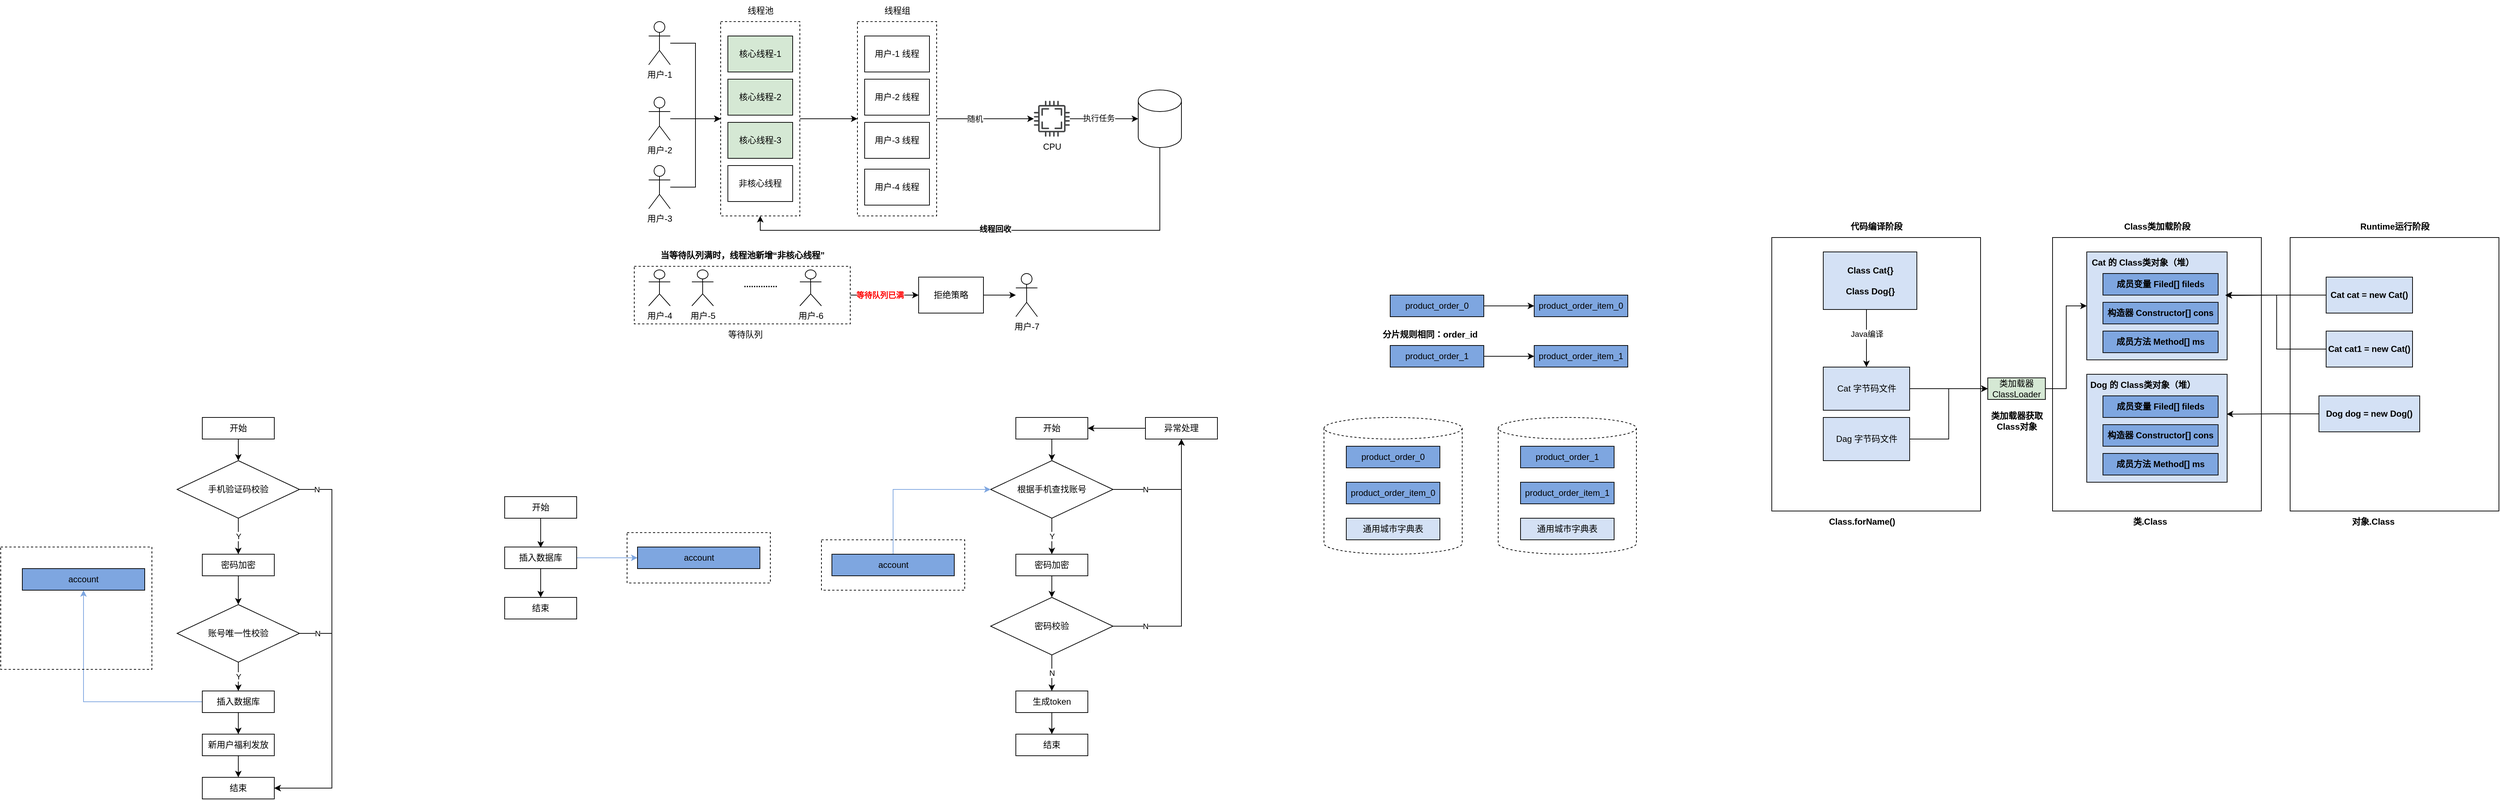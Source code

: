 <mxfile version="26.1.1">
  <diagram name="第 1 页" id="vO-5KL60WhVZvW-t5biG">
    <mxGraphModel dx="1195" dy="1784" grid="1" gridSize="10" guides="1" tooltips="1" connect="1" arrows="1" fold="1" page="1" pageScale="1" pageWidth="827" pageHeight="1169" math="0" shadow="0">
      <root>
        <mxCell id="0" />
        <mxCell id="1" parent="0" />
        <mxCell id="7dtAC1SlJE9wVKhIc8UQ-5" value="" style="edgeStyle=orthogonalEdgeStyle;rounded=0;orthogonalLoop=1;jettySize=auto;html=1;" parent="1" source="7dtAC1SlJE9wVKhIc8UQ-1" target="7dtAC1SlJE9wVKhIc8UQ-4" edge="1">
          <mxGeometry relative="1" as="geometry" />
        </mxCell>
        <mxCell id="7dtAC1SlJE9wVKhIc8UQ-1" value="开始" style="rounded=0;whiteSpace=wrap;html=1;fillColor=none;" parent="1" vertex="1">
          <mxGeometry x="310" y="160" width="100" height="30" as="geometry" />
        </mxCell>
        <mxCell id="7dtAC1SlJE9wVKhIc8UQ-7" value="Y" style="edgeStyle=orthogonalEdgeStyle;rounded=0;orthogonalLoop=1;jettySize=auto;html=1;" parent="1" source="7dtAC1SlJE9wVKhIc8UQ-4" target="7dtAC1SlJE9wVKhIc8UQ-6" edge="1">
          <mxGeometry relative="1" as="geometry" />
        </mxCell>
        <mxCell id="7dtAC1SlJE9wVKhIc8UQ-18" value="N" style="edgeStyle=orthogonalEdgeStyle;rounded=0;orthogonalLoop=1;jettySize=auto;html=1;entryX=1;entryY=0.5;entryDx=0;entryDy=0;" parent="1" source="7dtAC1SlJE9wVKhIc8UQ-4" target="7dtAC1SlJE9wVKhIc8UQ-16" edge="1">
          <mxGeometry x="-0.911" relative="1" as="geometry">
            <Array as="points">
              <mxPoint x="490" y="260" />
              <mxPoint x="490" y="675" />
            </Array>
            <mxPoint as="offset" />
          </mxGeometry>
        </mxCell>
        <mxCell id="7dtAC1SlJE9wVKhIc8UQ-4" value="手机验证码校验" style="rhombus;whiteSpace=wrap;html=1;fillColor=none;" parent="1" vertex="1">
          <mxGeometry x="275" y="220" width="170" height="80" as="geometry" />
        </mxCell>
        <mxCell id="7dtAC1SlJE9wVKhIc8UQ-9" value="" style="edgeStyle=orthogonalEdgeStyle;rounded=0;orthogonalLoop=1;jettySize=auto;html=1;" parent="1" source="7dtAC1SlJE9wVKhIc8UQ-6" target="7dtAC1SlJE9wVKhIc8UQ-8" edge="1">
          <mxGeometry relative="1" as="geometry" />
        </mxCell>
        <mxCell id="7dtAC1SlJE9wVKhIc8UQ-6" value="密码加密" style="rounded=0;whiteSpace=wrap;html=1;fillColor=none;" parent="1" vertex="1">
          <mxGeometry x="310" y="350" width="100" height="30" as="geometry" />
        </mxCell>
        <mxCell id="7dtAC1SlJE9wVKhIc8UQ-11" value="Y" style="edgeStyle=orthogonalEdgeStyle;rounded=0;orthogonalLoop=1;jettySize=auto;html=1;" parent="1" source="7dtAC1SlJE9wVKhIc8UQ-8" target="7dtAC1SlJE9wVKhIc8UQ-10" edge="1">
          <mxGeometry relative="1" as="geometry" />
        </mxCell>
        <mxCell id="7dtAC1SlJE9wVKhIc8UQ-19" value="N" style="edgeStyle=orthogonalEdgeStyle;rounded=0;orthogonalLoop=1;jettySize=auto;html=1;entryX=1;entryY=0.5;entryDx=0;entryDy=0;" parent="1" source="7dtAC1SlJE9wVKhIc8UQ-8" target="7dtAC1SlJE9wVKhIc8UQ-16" edge="1">
          <mxGeometry x="-0.853" relative="1" as="geometry">
            <Array as="points">
              <mxPoint x="490" y="460" />
              <mxPoint x="490" y="675" />
            </Array>
            <mxPoint as="offset" />
          </mxGeometry>
        </mxCell>
        <mxCell id="7dtAC1SlJE9wVKhIc8UQ-8" value="账号唯一性校验" style="rhombus;whiteSpace=wrap;html=1;fillColor=none;" parent="1" vertex="1">
          <mxGeometry x="275" y="420" width="170" height="80" as="geometry" />
        </mxCell>
        <mxCell id="7dtAC1SlJE9wVKhIc8UQ-15" value="" style="edgeStyle=orthogonalEdgeStyle;rounded=0;orthogonalLoop=1;jettySize=auto;html=1;" parent="1" source="7dtAC1SlJE9wVKhIc8UQ-10" target="7dtAC1SlJE9wVKhIc8UQ-14" edge="1">
          <mxGeometry relative="1" as="geometry" />
        </mxCell>
        <mxCell id="7dtAC1SlJE9wVKhIc8UQ-20" style="edgeStyle=orthogonalEdgeStyle;rounded=0;orthogonalLoop=1;jettySize=auto;html=1;strokeColor=#7EA6E0;" parent="1" source="7dtAC1SlJE9wVKhIc8UQ-10" target="7dtAC1SlJE9wVKhIc8UQ-13" edge="1">
          <mxGeometry relative="1" as="geometry" />
        </mxCell>
        <mxCell id="7dtAC1SlJE9wVKhIc8UQ-10" value="插入数据库" style="rounded=0;whiteSpace=wrap;html=1;fillColor=none;" parent="1" vertex="1">
          <mxGeometry x="310" y="540" width="100" height="30" as="geometry" />
        </mxCell>
        <mxCell id="7dtAC1SlJE9wVKhIc8UQ-12" value="" style="rounded=0;whiteSpace=wrap;html=1;fillColor=none;dashed=1;" parent="1" vertex="1">
          <mxGeometry x="30" y="340" width="210" height="170" as="geometry" />
        </mxCell>
        <mxCell id="7dtAC1SlJE9wVKhIc8UQ-13" value="account" style="rounded=0;whiteSpace=wrap;html=1;fillColor=#7EA6E0;" parent="1" vertex="1">
          <mxGeometry x="60" y="370" width="170" height="30" as="geometry" />
        </mxCell>
        <mxCell id="7dtAC1SlJE9wVKhIc8UQ-17" value="" style="edgeStyle=orthogonalEdgeStyle;rounded=0;orthogonalLoop=1;jettySize=auto;html=1;" parent="1" source="7dtAC1SlJE9wVKhIc8UQ-14" target="7dtAC1SlJE9wVKhIc8UQ-16" edge="1">
          <mxGeometry relative="1" as="geometry" />
        </mxCell>
        <mxCell id="7dtAC1SlJE9wVKhIc8UQ-14" value="新用户福利发放" style="rounded=0;whiteSpace=wrap;html=1;fillColor=none;" parent="1" vertex="1">
          <mxGeometry x="310" y="600" width="100" height="30" as="geometry" />
        </mxCell>
        <mxCell id="7dtAC1SlJE9wVKhIc8UQ-16" value="结束" style="rounded=0;whiteSpace=wrap;html=1;fillColor=none;" parent="1" vertex="1">
          <mxGeometry x="310" y="660" width="100" height="30" as="geometry" />
        </mxCell>
        <mxCell id="7dtAC1SlJE9wVKhIc8UQ-31" value="" style="edgeStyle=orthogonalEdgeStyle;rounded=0;orthogonalLoop=1;jettySize=auto;html=1;" parent="1" source="7dtAC1SlJE9wVKhIc8UQ-28" edge="1">
          <mxGeometry relative="1" as="geometry">
            <mxPoint x="780.0" y="341" as="targetPoint" />
          </mxGeometry>
        </mxCell>
        <mxCell id="7dtAC1SlJE9wVKhIc8UQ-28" value="开始" style="rounded=0;whiteSpace=wrap;html=1;fillColor=none;" parent="1" vertex="1">
          <mxGeometry x="730" y="270" width="100" height="30" as="geometry" />
        </mxCell>
        <mxCell id="7dtAC1SlJE9wVKhIc8UQ-36" style="edgeStyle=orthogonalEdgeStyle;rounded=0;orthogonalLoop=1;jettySize=auto;html=1;entryX=0;entryY=0.5;entryDx=0;entryDy=0;strokeColor=#7EA6E0;" parent="1" source="7dtAC1SlJE9wVKhIc8UQ-33" target="7dtAC1SlJE9wVKhIc8UQ-25" edge="1">
          <mxGeometry relative="1" as="geometry" />
        </mxCell>
        <mxCell id="7dtAC1SlJE9wVKhIc8UQ-43" value="" style="edgeStyle=orthogonalEdgeStyle;rounded=0;orthogonalLoop=1;jettySize=auto;html=1;" parent="1" source="7dtAC1SlJE9wVKhIc8UQ-33" target="7dtAC1SlJE9wVKhIc8UQ-40" edge="1">
          <mxGeometry relative="1" as="geometry" />
        </mxCell>
        <mxCell id="7dtAC1SlJE9wVKhIc8UQ-33" value="插入数据库" style="rounded=0;whiteSpace=wrap;html=1;fillColor=none;" parent="1" vertex="1">
          <mxGeometry x="730" y="340" width="100" height="30" as="geometry" />
        </mxCell>
        <mxCell id="7dtAC1SlJE9wVKhIc8UQ-40" value="结束" style="rounded=0;whiteSpace=wrap;html=1;fillColor=none;" parent="1" vertex="1">
          <mxGeometry x="730" y="410" width="100" height="30" as="geometry" />
        </mxCell>
        <mxCell id="7dtAC1SlJE9wVKhIc8UQ-24" value="" style="rounded=0;whiteSpace=wrap;html=1;fillColor=none;dashed=1;" parent="1" vertex="1">
          <mxGeometry x="900" y="320" width="199" height="70" as="geometry" />
        </mxCell>
        <mxCell id="7dtAC1SlJE9wVKhIc8UQ-25" value="account" style="rounded=0;whiteSpace=wrap;html=1;fillColor=#7EA6E0;" parent="1" vertex="1">
          <mxGeometry x="914.5" y="340" width="170" height="30" as="geometry" />
        </mxCell>
        <mxCell id="vSEwYygJi2QSESKw-jdO-1" value="" style="edgeStyle=orthogonalEdgeStyle;rounded=0;orthogonalLoop=1;jettySize=auto;html=1;" parent="1" source="vSEwYygJi2QSESKw-jdO-2" target="vSEwYygJi2QSESKw-jdO-5" edge="1">
          <mxGeometry relative="1" as="geometry" />
        </mxCell>
        <mxCell id="vSEwYygJi2QSESKw-jdO-2" value="开始" style="rounded=0;whiteSpace=wrap;html=1;fillColor=none;" parent="1" vertex="1">
          <mxGeometry x="1440" y="160" width="100" height="30" as="geometry" />
        </mxCell>
        <mxCell id="vSEwYygJi2QSESKw-jdO-3" value="Y" style="edgeStyle=orthogonalEdgeStyle;rounded=0;orthogonalLoop=1;jettySize=auto;html=1;" parent="1" source="vSEwYygJi2QSESKw-jdO-5" target="vSEwYygJi2QSESKw-jdO-7" edge="1">
          <mxGeometry relative="1" as="geometry" />
        </mxCell>
        <mxCell id="vSEwYygJi2QSESKw-jdO-30" value="N" style="edgeStyle=orthogonalEdgeStyle;rounded=0;orthogonalLoop=1;jettySize=auto;html=1;entryX=0.5;entryY=1;entryDx=0;entryDy=0;" parent="1" source="vSEwYygJi2QSESKw-jdO-5" target="vSEwYygJi2QSESKw-jdO-29" edge="1">
          <mxGeometry x="-0.455" relative="1" as="geometry">
            <mxPoint as="offset" />
          </mxGeometry>
        </mxCell>
        <mxCell id="vSEwYygJi2QSESKw-jdO-5" value="根据手机查找账号" style="rhombus;whiteSpace=wrap;html=1;fillColor=none;" parent="1" vertex="1">
          <mxGeometry x="1405" y="220" width="170" height="80" as="geometry" />
        </mxCell>
        <mxCell id="vSEwYygJi2QSESKw-jdO-25" value="" style="edgeStyle=orthogonalEdgeStyle;rounded=0;orthogonalLoop=1;jettySize=auto;html=1;" parent="1" source="vSEwYygJi2QSESKw-jdO-7" target="vSEwYygJi2QSESKw-jdO-24" edge="1">
          <mxGeometry relative="1" as="geometry" />
        </mxCell>
        <mxCell id="vSEwYygJi2QSESKw-jdO-7" value="密码加密" style="rounded=0;whiteSpace=wrap;html=1;fillColor=none;" parent="1" vertex="1">
          <mxGeometry x="1440" y="350" width="100" height="30" as="geometry" />
        </mxCell>
        <mxCell id="vSEwYygJi2QSESKw-jdO-18" value="结束" style="rounded=0;whiteSpace=wrap;html=1;fillColor=none;" parent="1" vertex="1">
          <mxGeometry x="1440" y="600" width="100" height="30" as="geometry" />
        </mxCell>
        <mxCell id="vSEwYygJi2QSESKw-jdO-19" value="" style="rounded=0;whiteSpace=wrap;html=1;fillColor=none;dashed=1;" parent="1" vertex="1">
          <mxGeometry x="1170" y="330" width="199" height="70" as="geometry" />
        </mxCell>
        <mxCell id="vSEwYygJi2QSESKw-jdO-21" style="edgeStyle=orthogonalEdgeStyle;rounded=0;orthogonalLoop=1;jettySize=auto;html=1;entryX=0;entryY=0.5;entryDx=0;entryDy=0;strokeColor=#7EA6E0;" parent="1" source="vSEwYygJi2QSESKw-jdO-20" target="vSEwYygJi2QSESKw-jdO-5" edge="1">
          <mxGeometry relative="1" as="geometry">
            <Array as="points">
              <mxPoint x="1270" y="260" />
            </Array>
          </mxGeometry>
        </mxCell>
        <mxCell id="vSEwYygJi2QSESKw-jdO-20" value="account" style="rounded=0;whiteSpace=wrap;html=1;fillColor=#7EA6E0;" parent="1" vertex="1">
          <mxGeometry x="1184.5" y="350" width="170" height="30" as="geometry" />
        </mxCell>
        <mxCell id="vSEwYygJi2QSESKw-jdO-27" value="" style="edgeStyle=orthogonalEdgeStyle;rounded=0;orthogonalLoop=1;jettySize=auto;html=1;" parent="1" source="vSEwYygJi2QSESKw-jdO-23" target="vSEwYygJi2QSESKw-jdO-18" edge="1">
          <mxGeometry relative="1" as="geometry" />
        </mxCell>
        <mxCell id="vSEwYygJi2QSESKw-jdO-23" value="生成token" style="rounded=0;whiteSpace=wrap;html=1;fillColor=none;" parent="1" vertex="1">
          <mxGeometry x="1440" y="540" width="100" height="30" as="geometry" />
        </mxCell>
        <mxCell id="vSEwYygJi2QSESKw-jdO-26" value="N" style="edgeStyle=orthogonalEdgeStyle;rounded=0;orthogonalLoop=1;jettySize=auto;html=1;" parent="1" source="vSEwYygJi2QSESKw-jdO-24" target="vSEwYygJi2QSESKw-jdO-23" edge="1">
          <mxGeometry relative="1" as="geometry" />
        </mxCell>
        <mxCell id="vSEwYygJi2QSESKw-jdO-33" value="N" style="edgeStyle=orthogonalEdgeStyle;rounded=0;orthogonalLoop=1;jettySize=auto;html=1;entryX=0.5;entryY=1;entryDx=0;entryDy=0;" parent="1" source="vSEwYygJi2QSESKw-jdO-24" target="vSEwYygJi2QSESKw-jdO-29" edge="1">
          <mxGeometry x="-0.747" relative="1" as="geometry">
            <mxPoint as="offset" />
          </mxGeometry>
        </mxCell>
        <mxCell id="vSEwYygJi2QSESKw-jdO-24" value="密码校验" style="rhombus;whiteSpace=wrap;html=1;fillColor=none;" parent="1" vertex="1">
          <mxGeometry x="1405" y="410" width="170" height="80" as="geometry" />
        </mxCell>
        <mxCell id="vSEwYygJi2QSESKw-jdO-31" style="edgeStyle=orthogonalEdgeStyle;rounded=0;orthogonalLoop=1;jettySize=auto;html=1;" parent="1" source="vSEwYygJi2QSESKw-jdO-29" target="vSEwYygJi2QSESKw-jdO-2" edge="1">
          <mxGeometry relative="1" as="geometry" />
        </mxCell>
        <mxCell id="vSEwYygJi2QSESKw-jdO-29" value="异常处理" style="rounded=0;whiteSpace=wrap;html=1;fillColor=none;" parent="1" vertex="1">
          <mxGeometry x="1620" y="160" width="100" height="30" as="geometry" />
        </mxCell>
        <mxCell id="hxnyZ7wzCu-Sgj7sRI47-22" style="edgeStyle=none;rounded=0;orthogonalLoop=1;jettySize=auto;html=1;" parent="1" source="hxnyZ7wzCu-Sgj7sRI47-5" target="hxnyZ7wzCu-Sgj7sRI47-10" edge="1">
          <mxGeometry relative="1" as="geometry" />
        </mxCell>
        <mxCell id="hxnyZ7wzCu-Sgj7sRI47-5" value="product_order_0" style="rounded=0;whiteSpace=wrap;html=1;fillColor=#7EA6E0;" parent="1" vertex="1">
          <mxGeometry x="1960" y="-10" width="130" height="30" as="geometry" />
        </mxCell>
        <mxCell id="hxnyZ7wzCu-Sgj7sRI47-10" value="product_order_item_0" style="rounded=0;whiteSpace=wrap;html=1;fillColor=#7EA6E0;" parent="1" vertex="1">
          <mxGeometry x="2160" y="-10" width="130" height="30" as="geometry" />
        </mxCell>
        <mxCell id="hxnyZ7wzCu-Sgj7sRI47-23" style="edgeStyle=none;rounded=0;orthogonalLoop=1;jettySize=auto;html=1;entryX=0;entryY=0.5;entryDx=0;entryDy=0;" parent="1" source="hxnyZ7wzCu-Sgj7sRI47-11" target="hxnyZ7wzCu-Sgj7sRI47-13" edge="1">
          <mxGeometry relative="1" as="geometry" />
        </mxCell>
        <mxCell id="hxnyZ7wzCu-Sgj7sRI47-11" value="product_order_1" style="rounded=0;whiteSpace=wrap;html=1;fillColor=#7EA6E0;" parent="1" vertex="1">
          <mxGeometry x="1960" y="60" width="130" height="30" as="geometry" />
        </mxCell>
        <mxCell id="hxnyZ7wzCu-Sgj7sRI47-13" value="product_order_item_1" style="rounded=0;whiteSpace=wrap;html=1;fillColor=#7EA6E0;" parent="1" vertex="1">
          <mxGeometry x="2160" y="60" width="130" height="30" as="geometry" />
        </mxCell>
        <mxCell id="hxnyZ7wzCu-Sgj7sRI47-19" value="分片规则相同：order_id" style="text;html=1;align=center;verticalAlign=middle;resizable=0;points=[];autosize=1;strokeColor=none;fillColor=none;fontStyle=1" parent="1" vertex="1">
          <mxGeometry x="1940" y="30" width="150" height="30" as="geometry" />
        </mxCell>
        <mxCell id="hxnyZ7wzCu-Sgj7sRI47-1" value="" style="shape=cylinder3;whiteSpace=wrap;html=1;boundedLbl=1;backgroundOutline=1;size=15;fillColor=none;dashed=1;" parent="1" vertex="1">
          <mxGeometry x="1868" y="160" width="192" height="190" as="geometry" />
        </mxCell>
        <mxCell id="hxnyZ7wzCu-Sgj7sRI47-2" value="product_order_0" style="rounded=0;whiteSpace=wrap;html=1;fillColor=#7EA6E0;" parent="1" vertex="1">
          <mxGeometry x="1899" y="200" width="130" height="30" as="geometry" />
        </mxCell>
        <mxCell id="hxnyZ7wzCu-Sgj7sRI47-3" value="product_order_item_0" style="rounded=0;whiteSpace=wrap;html=1;fillColor=#7EA6E0;" parent="1" vertex="1">
          <mxGeometry x="1899" y="250" width="130" height="30" as="geometry" />
        </mxCell>
        <mxCell id="hxnyZ7wzCu-Sgj7sRI47-24" value="通用城市字典表" style="rounded=0;whiteSpace=wrap;html=1;fillColor=#D4E1F5;" parent="1" vertex="1">
          <mxGeometry x="1899" y="300" width="130" height="30" as="geometry" />
        </mxCell>
        <mxCell id="hxnyZ7wzCu-Sgj7sRI47-25" value="" style="shape=cylinder3;whiteSpace=wrap;html=1;boundedLbl=1;backgroundOutline=1;size=15;fillColor=none;dashed=1;" parent="1" vertex="1">
          <mxGeometry x="2110" y="160" width="192" height="190" as="geometry" />
        </mxCell>
        <mxCell id="hxnyZ7wzCu-Sgj7sRI47-26" value="product_order_1" style="rounded=0;whiteSpace=wrap;html=1;fillColor=#7EA6E0;" parent="1" vertex="1">
          <mxGeometry x="2141" y="200" width="130" height="30" as="geometry" />
        </mxCell>
        <mxCell id="hxnyZ7wzCu-Sgj7sRI47-27" value="product_order_item_1" style="rounded=0;whiteSpace=wrap;html=1;fillColor=#7EA6E0;" parent="1" vertex="1">
          <mxGeometry x="2141" y="250" width="130" height="30" as="geometry" />
        </mxCell>
        <mxCell id="hxnyZ7wzCu-Sgj7sRI47-28" value="通用城市字典表" style="rounded=0;whiteSpace=wrap;html=1;fillColor=#D4E1F5;" parent="1" vertex="1">
          <mxGeometry x="2141" y="300" width="130" height="30" as="geometry" />
        </mxCell>
        <mxCell id="hxnyZ7wzCu-Sgj7sRI47-37" value="" style="group;align=center;" parent="1" vertex="1" connectable="0">
          <mxGeometry x="2490" y="-120" width="290" height="410" as="geometry" />
        </mxCell>
        <mxCell id="hxnyZ7wzCu-Sgj7sRI47-29" value="" style="rounded=0;whiteSpace=wrap;html=1;fillColor=none;" parent="hxnyZ7wzCu-Sgj7sRI47-37" vertex="1">
          <mxGeometry y="30" width="290" height="380" as="geometry" />
        </mxCell>
        <mxCell id="hxnyZ7wzCu-Sgj7sRI47-30" value="代码编译阶段" style="text;html=1;align=center;verticalAlign=middle;resizable=0;points=[];autosize=1;strokeColor=none;fillColor=none;fontStyle=1" parent="hxnyZ7wzCu-Sgj7sRI47-37" vertex="1">
          <mxGeometry x="95" width="100" height="30" as="geometry" />
        </mxCell>
        <mxCell id="hxnyZ7wzCu-Sgj7sRI47-46" style="edgeStyle=elbowEdgeStyle;rounded=0;orthogonalLoop=1;jettySize=auto;html=1;entryX=0.5;entryY=0;entryDx=0;entryDy=0;" parent="hxnyZ7wzCu-Sgj7sRI47-37" source="hxnyZ7wzCu-Sgj7sRI47-40" target="oDU6o3JR0RXQvtxgKEKO-12" edge="1">
          <mxGeometry relative="1" as="geometry">
            <mxPoint x="132" y="200" as="targetPoint" />
          </mxGeometry>
        </mxCell>
        <mxCell id="hxnyZ7wzCu-Sgj7sRI47-47" value="Java编译" style="edgeLabel;html=1;align=center;verticalAlign=middle;resizable=0;points=[];" parent="hxnyZ7wzCu-Sgj7sRI47-46" vertex="1" connectable="0">
          <mxGeometry x="-0.161" relative="1" as="geometry">
            <mxPoint as="offset" />
          </mxGeometry>
        </mxCell>
        <mxCell id="hxnyZ7wzCu-Sgj7sRI47-40" value="&lt;b&gt;Class Cat{}&lt;/b&gt;&lt;div&gt;&lt;b&gt;&lt;br&gt;&lt;/b&gt;&lt;/div&gt;&lt;div&gt;&lt;b&gt;Class Dog{}&lt;/b&gt;&lt;/div&gt;" style="rounded=0;whiteSpace=wrap;html=1;align=center;fillColor=#D4E1F5;" parent="hxnyZ7wzCu-Sgj7sRI47-37" vertex="1">
          <mxGeometry x="71.52" y="50" width="130" height="80" as="geometry" />
        </mxCell>
        <mxCell id="oDU6o3JR0RXQvtxgKEKO-2" value="Dag 字节码文件" style="rounded=0;whiteSpace=wrap;html=1;align=center;fillColor=#D4E1F5;" parent="hxnyZ7wzCu-Sgj7sRI47-37" vertex="1">
          <mxGeometry x="71.52" y="280" width="120" height="60" as="geometry" />
        </mxCell>
        <mxCell id="oDU6o3JR0RXQvtxgKEKO-12" value="Cat 字节码文件" style="rounded=0;whiteSpace=wrap;html=1;align=center;fillColor=#D4E1F5;" parent="hxnyZ7wzCu-Sgj7sRI47-37" vertex="1">
          <mxGeometry x="71.52" y="210" width="120" height="60" as="geometry" />
        </mxCell>
        <mxCell id="hxnyZ7wzCu-Sgj7sRI47-38" value="" style="group" parent="1" vertex="1" connectable="0">
          <mxGeometry x="2880" y="-120" width="290" height="410" as="geometry" />
        </mxCell>
        <mxCell id="hxnyZ7wzCu-Sgj7sRI47-31" value="" style="rounded=0;whiteSpace=wrap;html=1;fillColor=none;" parent="hxnyZ7wzCu-Sgj7sRI47-38" vertex="1">
          <mxGeometry y="30" width="290" height="380" as="geometry" />
        </mxCell>
        <mxCell id="hxnyZ7wzCu-Sgj7sRI47-32" value="Class类加载阶段" style="text;html=1;align=center;verticalAlign=middle;resizable=0;points=[];autosize=1;strokeColor=none;fillColor=none;fontStyle=1" parent="hxnyZ7wzCu-Sgj7sRI47-38" vertex="1">
          <mxGeometry x="90" width="110" height="30" as="geometry" />
        </mxCell>
        <mxCell id="hxnyZ7wzCu-Sgj7sRI47-60" value="" style="rounded=0;whiteSpace=wrap;html=1;align=left;fillColor=#D4E1F5;" parent="hxnyZ7wzCu-Sgj7sRI47-38" vertex="1">
          <mxGeometry x="47.5" y="50" width="195" height="150" as="geometry" />
        </mxCell>
        <mxCell id="hxnyZ7wzCu-Sgj7sRI47-61" value="&lt;b&gt;Cat 的 Class类对象（堆）&lt;/b&gt;" style="text;html=1;align=center;verticalAlign=middle;resizable=0;points=[];autosize=1;strokeColor=none;fillColor=none;" parent="hxnyZ7wzCu-Sgj7sRI47-38" vertex="1">
          <mxGeometry x="40" y="50" width="170" height="30" as="geometry" />
        </mxCell>
        <mxCell id="hxnyZ7wzCu-Sgj7sRI47-62" value="&lt;b&gt;成员变量 Filed[] fileds&lt;/b&gt;" style="rounded=0;whiteSpace=wrap;html=1;fillColor=#7EA6E0;" parent="hxnyZ7wzCu-Sgj7sRI47-38" vertex="1">
          <mxGeometry x="70" y="80" width="160" height="30" as="geometry" />
        </mxCell>
        <mxCell id="hxnyZ7wzCu-Sgj7sRI47-63" value="&lt;b&gt;构造器 Constructor[] cons&lt;/b&gt;" style="rounded=0;whiteSpace=wrap;html=1;fillColor=#7EA6E0;" parent="hxnyZ7wzCu-Sgj7sRI47-38" vertex="1">
          <mxGeometry x="70" y="120" width="160" height="30" as="geometry" />
        </mxCell>
        <mxCell id="hxnyZ7wzCu-Sgj7sRI47-64" value="&lt;b&gt;成员方法 Method[] ms&lt;/b&gt;" style="rounded=0;whiteSpace=wrap;html=1;fillColor=#7EA6E0;" parent="hxnyZ7wzCu-Sgj7sRI47-38" vertex="1">
          <mxGeometry x="70" y="160" width="160" height="30" as="geometry" />
        </mxCell>
        <mxCell id="oDU6o3JR0RXQvtxgKEKO-18" value="" style="rounded=0;whiteSpace=wrap;html=1;align=left;fillColor=#D4E1F5;" parent="hxnyZ7wzCu-Sgj7sRI47-38" vertex="1">
          <mxGeometry x="47.5" y="220" width="195" height="150" as="geometry" />
        </mxCell>
        <mxCell id="oDU6o3JR0RXQvtxgKEKO-19" value="&lt;b&gt;Dog 的 Class类对象（堆）&lt;/b&gt;" style="text;html=1;align=center;verticalAlign=middle;resizable=0;points=[];autosize=1;strokeColor=none;fillColor=none;" parent="hxnyZ7wzCu-Sgj7sRI47-38" vertex="1">
          <mxGeometry x="40" y="220" width="170" height="30" as="geometry" />
        </mxCell>
        <mxCell id="oDU6o3JR0RXQvtxgKEKO-20" value="&lt;b&gt;成员变量 Filed[] fileds&lt;/b&gt;" style="rounded=0;whiteSpace=wrap;html=1;fillColor=#7EA6E0;" parent="hxnyZ7wzCu-Sgj7sRI47-38" vertex="1">
          <mxGeometry x="70" y="250" width="160" height="30" as="geometry" />
        </mxCell>
        <mxCell id="oDU6o3JR0RXQvtxgKEKO-21" value="&lt;b&gt;构造器 Constructor[] cons&lt;/b&gt;" style="rounded=0;whiteSpace=wrap;html=1;fillColor=#7EA6E0;" parent="hxnyZ7wzCu-Sgj7sRI47-38" vertex="1">
          <mxGeometry x="70" y="290" width="160" height="30" as="geometry" />
        </mxCell>
        <mxCell id="oDU6o3JR0RXQvtxgKEKO-22" value="&lt;b&gt;成员方法 Method[] ms&lt;/b&gt;" style="rounded=0;whiteSpace=wrap;html=1;fillColor=#7EA6E0;" parent="hxnyZ7wzCu-Sgj7sRI47-38" vertex="1">
          <mxGeometry x="70" y="330" width="160" height="30" as="geometry" />
        </mxCell>
        <mxCell id="hxnyZ7wzCu-Sgj7sRI47-39" value="" style="group" parent="1" vertex="1" connectable="0">
          <mxGeometry x="3210" y="-120" width="290" height="410" as="geometry" />
        </mxCell>
        <mxCell id="hxnyZ7wzCu-Sgj7sRI47-33" value="" style="rounded=0;whiteSpace=wrap;html=1;fillColor=none;" parent="hxnyZ7wzCu-Sgj7sRI47-39" vertex="1">
          <mxGeometry y="30" width="290" height="380" as="geometry" />
        </mxCell>
        <mxCell id="hxnyZ7wzCu-Sgj7sRI47-34" value="Runtime运行阶段" style="text;html=1;align=center;verticalAlign=middle;resizable=0;points=[];autosize=1;strokeColor=none;fillColor=none;fontStyle=1" parent="hxnyZ7wzCu-Sgj7sRI47-39" vertex="1">
          <mxGeometry x="85" width="120" height="30" as="geometry" />
        </mxCell>
        <mxCell id="hxnyZ7wzCu-Sgj7sRI47-78" value="&lt;div&gt;&lt;b&gt;Cat cat = new Cat()&lt;/b&gt;&lt;/div&gt;" style="rounded=0;whiteSpace=wrap;html=1;align=center;fillColor=#D4E1F5;" parent="hxnyZ7wzCu-Sgj7sRI47-39" vertex="1">
          <mxGeometry x="50" y="85" width="120" height="50" as="geometry" />
        </mxCell>
        <mxCell id="hxnyZ7wzCu-Sgj7sRI47-79" value="&lt;b&gt;&lt;br&gt;&lt;/b&gt;" style="text;html=1;align=center;verticalAlign=middle;resizable=0;points=[];autosize=1;strokeColor=none;fillColor=none;" parent="hxnyZ7wzCu-Sgj7sRI47-39" vertex="1">
          <mxGeometry x="90" y="95" width="20" height="30" as="geometry" />
        </mxCell>
        <mxCell id="oDU6o3JR0RXQvtxgKEKO-15" value="&lt;div&gt;&lt;b&gt;Cat cat1 = new Cat()&lt;/b&gt;&lt;/div&gt;" style="rounded=0;whiteSpace=wrap;html=1;align=center;fillColor=#D4E1F5;" parent="hxnyZ7wzCu-Sgj7sRI47-39" vertex="1">
          <mxGeometry x="50" y="160" width="120" height="50" as="geometry" />
        </mxCell>
        <mxCell id="oDU6o3JR0RXQvtxgKEKO-29" value="&lt;div&gt;&lt;b&gt;Dog dog = new Dog()&lt;/b&gt;&lt;/div&gt;" style="rounded=0;whiteSpace=wrap;html=1;align=center;fillColor=#D4E1F5;" parent="hxnyZ7wzCu-Sgj7sRI47-39" vertex="1">
          <mxGeometry x="40" y="250" width="140" height="50" as="geometry" />
        </mxCell>
        <mxCell id="hxnyZ7wzCu-Sgj7sRI47-77" style="edgeStyle=elbowEdgeStyle;rounded=0;orthogonalLoop=1;jettySize=auto;html=1;entryX=0;entryY=0.5;entryDx=0;entryDy=0;" parent="1" source="hxnyZ7wzCu-Sgj7sRI47-74" target="hxnyZ7wzCu-Sgj7sRI47-60" edge="1">
          <mxGeometry relative="1" as="geometry" />
        </mxCell>
        <mxCell id="hxnyZ7wzCu-Sgj7sRI47-74" value="类加载器&lt;br&gt;ClassLoader" style="rounded=0;whiteSpace=wrap;html=1;fillColor=#D5E8D4;" parent="1" vertex="1">
          <mxGeometry x="2790" y="105" width="80" height="30" as="geometry" />
        </mxCell>
        <mxCell id="oDU6o3JR0RXQvtxgKEKO-1" style="edgeStyle=orthogonalEdgeStyle;rounded=0;orthogonalLoop=1;jettySize=auto;html=1;entryX=0.989;entryY=0.404;entryDx=0;entryDy=0;entryPerimeter=0;" parent="1" source="hxnyZ7wzCu-Sgj7sRI47-78" target="hxnyZ7wzCu-Sgj7sRI47-60" edge="1">
          <mxGeometry relative="1" as="geometry" />
        </mxCell>
        <mxCell id="oDU6o3JR0RXQvtxgKEKO-4" style="edgeStyle=orthogonalEdgeStyle;rounded=0;orthogonalLoop=1;jettySize=auto;html=1;entryX=0;entryY=0.5;entryDx=0;entryDy=0;" parent="1" source="oDU6o3JR0RXQvtxgKEKO-2" target="hxnyZ7wzCu-Sgj7sRI47-74" edge="1">
          <mxGeometry relative="1" as="geometry" />
        </mxCell>
        <mxCell id="oDU6o3JR0RXQvtxgKEKO-13" style="edgeStyle=orthogonalEdgeStyle;rounded=0;orthogonalLoop=1;jettySize=auto;html=1;entryX=0;entryY=0.5;entryDx=0;entryDy=0;" parent="1" source="oDU6o3JR0RXQvtxgKEKO-12" target="hxnyZ7wzCu-Sgj7sRI47-74" edge="1">
          <mxGeometry relative="1" as="geometry" />
        </mxCell>
        <mxCell id="oDU6o3JR0RXQvtxgKEKO-16" style="edgeStyle=orthogonalEdgeStyle;rounded=0;orthogonalLoop=1;jettySize=auto;html=1;entryX=0.987;entryY=0.4;entryDx=0;entryDy=0;entryPerimeter=0;" parent="1" source="oDU6o3JR0RXQvtxgKEKO-15" target="hxnyZ7wzCu-Sgj7sRI47-60" edge="1">
          <mxGeometry relative="1" as="geometry" />
        </mxCell>
        <mxCell id="oDU6o3JR0RXQvtxgKEKO-30" style="edgeStyle=orthogonalEdgeStyle;rounded=0;orthogonalLoop=1;jettySize=auto;html=1;entryX=0.997;entryY=0.369;entryDx=0;entryDy=0;entryPerimeter=0;" parent="1" source="oDU6o3JR0RXQvtxgKEKO-29" target="oDU6o3JR0RXQvtxgKEKO-18" edge="1">
          <mxGeometry relative="1" as="geometry" />
        </mxCell>
        <mxCell id="oDU6o3JR0RXQvtxgKEKO-31" value="Class.forName()" style="text;html=1;align=center;verticalAlign=middle;resizable=0;points=[];autosize=1;strokeColor=none;fillColor=none;fontStyle=1" parent="1" vertex="1">
          <mxGeometry x="2560" y="290" width="110" height="30" as="geometry" />
        </mxCell>
        <mxCell id="oDU6o3JR0RXQvtxgKEKO-32" value="类.Class" style="text;html=1;align=center;verticalAlign=middle;resizable=0;points=[];autosize=1;strokeColor=none;fillColor=none;fontStyle=1" parent="1" vertex="1">
          <mxGeometry x="2980" y="290" width="70" height="30" as="geometry" />
        </mxCell>
        <mxCell id="oDU6o3JR0RXQvtxgKEKO-33" value="对象.Class" style="text;html=1;align=center;verticalAlign=middle;resizable=0;points=[];autosize=1;strokeColor=none;fillColor=none;fontStyle=1" parent="1" vertex="1">
          <mxGeometry x="3285" y="290" width="80" height="30" as="geometry" />
        </mxCell>
        <mxCell id="oDU6o3JR0RXQvtxgKEKO-34" value="类加载器获取&lt;br&gt;Class对象" style="text;html=1;align=center;verticalAlign=middle;resizable=0;points=[];autosize=1;strokeColor=none;fillColor=none;fontStyle=1" parent="1" vertex="1">
          <mxGeometry x="2780" y="145" width="100" height="40" as="geometry" />
        </mxCell>
        <mxCell id="2Ji5Jr_jotGqNG5A1SUb-39" style="edgeStyle=orthogonalEdgeStyle;rounded=0;orthogonalLoop=1;jettySize=auto;html=1;entryX=0;entryY=0.5;entryDx=0;entryDy=0;" edge="1" parent="1" source="2Ji5Jr_jotGqNG5A1SUb-16" target="2Ji5Jr_jotGqNG5A1SUb-19">
          <mxGeometry relative="1" as="geometry" />
        </mxCell>
        <mxCell id="2Ji5Jr_jotGqNG5A1SUb-16" value="用户-1" style="shape=umlActor;verticalLabelPosition=bottom;verticalAlign=top;html=1;outlineConnect=0;" vertex="1" parent="1">
          <mxGeometry x="930" y="-390" width="30" height="60" as="geometry" />
        </mxCell>
        <mxCell id="2Ji5Jr_jotGqNG5A1SUb-40" style="edgeStyle=orthogonalEdgeStyle;rounded=0;orthogonalLoop=1;jettySize=auto;html=1;entryX=0;entryY=0.5;entryDx=0;entryDy=0;" edge="1" parent="1" source="2Ji5Jr_jotGqNG5A1SUb-17" target="2Ji5Jr_jotGqNG5A1SUb-19">
          <mxGeometry relative="1" as="geometry" />
        </mxCell>
        <mxCell id="2Ji5Jr_jotGqNG5A1SUb-17" value="用户-2" style="shape=umlActor;verticalLabelPosition=bottom;verticalAlign=top;html=1;outlineConnect=0;" vertex="1" parent="1">
          <mxGeometry x="930" y="-285" width="30" height="60" as="geometry" />
        </mxCell>
        <mxCell id="2Ji5Jr_jotGqNG5A1SUb-41" style="edgeStyle=orthogonalEdgeStyle;rounded=0;orthogonalLoop=1;jettySize=auto;html=1;" edge="1" parent="1" source="2Ji5Jr_jotGqNG5A1SUb-18" target="2Ji5Jr_jotGqNG5A1SUb-19">
          <mxGeometry relative="1" as="geometry" />
        </mxCell>
        <mxCell id="2Ji5Jr_jotGqNG5A1SUb-18" value="用户-3" style="shape=umlActor;verticalLabelPosition=bottom;verticalAlign=top;html=1;outlineConnect=0;" vertex="1" parent="1">
          <mxGeometry x="930" y="-190" width="30" height="60" as="geometry" />
        </mxCell>
        <mxCell id="2Ji5Jr_jotGqNG5A1SUb-38" style="edgeStyle=orthogonalEdgeStyle;rounded=0;orthogonalLoop=1;jettySize=auto;html=1;entryX=0;entryY=0.5;entryDx=0;entryDy=0;" edge="1" parent="1" source="2Ji5Jr_jotGqNG5A1SUb-19" target="2Ji5Jr_jotGqNG5A1SUb-27">
          <mxGeometry relative="1" as="geometry" />
        </mxCell>
        <mxCell id="2Ji5Jr_jotGqNG5A1SUb-19" value="" style="rounded=0;whiteSpace=wrap;html=1;fillColor=none;dashed=1;" vertex="1" parent="1">
          <mxGeometry x="1030" y="-390" width="110" height="270" as="geometry" />
        </mxCell>
        <mxCell id="2Ji5Jr_jotGqNG5A1SUb-20" value="核心线程-1" style="rounded=0;whiteSpace=wrap;html=1;fillColor=#D5E8D4;" vertex="1" parent="1">
          <mxGeometry x="1040" y="-370" width="90" height="50" as="geometry" />
        </mxCell>
        <mxCell id="2Ji5Jr_jotGqNG5A1SUb-22" value="核心线程-2" style="rounded=0;whiteSpace=wrap;html=1;fillColor=#D5E8D4;" vertex="1" parent="1">
          <mxGeometry x="1040" y="-310" width="90" height="50" as="geometry" />
        </mxCell>
        <mxCell id="2Ji5Jr_jotGqNG5A1SUb-23" value="核心线程-3" style="rounded=0;whiteSpace=wrap;html=1;fillColor=#D5E8D4;" vertex="1" parent="1">
          <mxGeometry x="1040" y="-250" width="90" height="50" as="geometry" />
        </mxCell>
        <mxCell id="2Ji5Jr_jotGqNG5A1SUb-24" value="非核心线程" style="rounded=0;whiteSpace=wrap;html=1;fillColor=none;" vertex="1" parent="1">
          <mxGeometry x="1040" y="-190" width="90" height="50" as="geometry" />
        </mxCell>
        <mxCell id="2Ji5Jr_jotGqNG5A1SUb-53" style="edgeStyle=orthogonalEdgeStyle;rounded=0;orthogonalLoop=1;jettySize=auto;html=1;" edge="1" parent="1" source="2Ji5Jr_jotGqNG5A1SUb-27" target="2Ji5Jr_jotGqNG5A1SUb-32">
          <mxGeometry relative="1" as="geometry" />
        </mxCell>
        <mxCell id="2Ji5Jr_jotGqNG5A1SUb-54" value="随机" style="edgeLabel;html=1;align=center;verticalAlign=middle;resizable=0;points=[];" vertex="1" connectable="0" parent="2Ji5Jr_jotGqNG5A1SUb-53">
          <mxGeometry x="-0.222" relative="1" as="geometry">
            <mxPoint as="offset" />
          </mxGeometry>
        </mxCell>
        <mxCell id="2Ji5Jr_jotGqNG5A1SUb-27" value="" style="rounded=0;whiteSpace=wrap;html=1;fillColor=none;dashed=1;" vertex="1" parent="1">
          <mxGeometry x="1220" y="-390" width="110" height="270" as="geometry" />
        </mxCell>
        <mxCell id="2Ji5Jr_jotGqNG5A1SUb-28" value="用户-1 线程" style="rounded=0;whiteSpace=wrap;html=1;fillColor=none;" vertex="1" parent="1">
          <mxGeometry x="1230" y="-370" width="90" height="50" as="geometry" />
        </mxCell>
        <mxCell id="2Ji5Jr_jotGqNG5A1SUb-29" value="用户-2 线程" style="rounded=0;whiteSpace=wrap;html=1;fillColor=none;" vertex="1" parent="1">
          <mxGeometry x="1230" y="-310" width="90" height="50" as="geometry" />
        </mxCell>
        <mxCell id="2Ji5Jr_jotGqNG5A1SUb-30" value="用户-3 线程" style="rounded=0;whiteSpace=wrap;html=1;fillColor=none;" vertex="1" parent="1">
          <mxGeometry x="1230" y="-250" width="90" height="50" as="geometry" />
        </mxCell>
        <mxCell id="2Ji5Jr_jotGqNG5A1SUb-58" style="edgeStyle=orthogonalEdgeStyle;rounded=0;orthogonalLoop=1;jettySize=auto;html=1;" edge="1" parent="1" source="2Ji5Jr_jotGqNG5A1SUb-32" target="2Ji5Jr_jotGqNG5A1SUb-56">
          <mxGeometry relative="1" as="geometry" />
        </mxCell>
        <mxCell id="2Ji5Jr_jotGqNG5A1SUb-59" value="执行任务" style="edgeLabel;html=1;align=center;verticalAlign=middle;resizable=0;points=[];" vertex="1" connectable="0" parent="2Ji5Jr_jotGqNG5A1SUb-58">
          <mxGeometry x="-0.158" y="1" relative="1" as="geometry">
            <mxPoint as="offset" />
          </mxGeometry>
        </mxCell>
        <mxCell id="2Ji5Jr_jotGqNG5A1SUb-32" value="CPU" style="sketch=0;pointerEvents=1;shadow=0;dashed=0;html=1;strokeColor=none;fillColor=#434445;aspect=fixed;labelPosition=center;verticalLabelPosition=bottom;verticalAlign=top;align=center;outlineConnect=0;shape=mxgraph.vvd.cpu;" vertex="1" parent="1">
          <mxGeometry x="1465" y="-280" width="50" height="50" as="geometry" />
        </mxCell>
        <mxCell id="2Ji5Jr_jotGqNG5A1SUb-33" value="线程组" style="text;html=1;align=center;verticalAlign=middle;resizable=0;points=[];autosize=1;strokeColor=none;fillColor=none;" vertex="1" parent="1">
          <mxGeometry x="1245" y="-420" width="60" height="30" as="geometry" />
        </mxCell>
        <mxCell id="2Ji5Jr_jotGqNG5A1SUb-34" value="线程池" style="text;html=1;align=center;verticalAlign=middle;resizable=0;points=[];autosize=1;strokeColor=none;fillColor=none;" vertex="1" parent="1">
          <mxGeometry x="1055" y="-420" width="60" height="30" as="geometry" />
        </mxCell>
        <mxCell id="2Ji5Jr_jotGqNG5A1SUb-43" value="用户-4 线程" style="rounded=0;whiteSpace=wrap;html=1;fillColor=none;" vertex="1" parent="1">
          <mxGeometry x="1230" y="-185" width="90" height="50" as="geometry" />
        </mxCell>
        <mxCell id="2Ji5Jr_jotGqNG5A1SUb-50" value="" style="group" vertex="1" connectable="0" parent="1">
          <mxGeometry x="910" y="-50" width="300" height="80" as="geometry" />
        </mxCell>
        <mxCell id="2Ji5Jr_jotGqNG5A1SUb-25" value="用户-4" style="shape=umlActor;verticalLabelPosition=bottom;verticalAlign=top;html=1;outlineConnect=0;" vertex="1" parent="2Ji5Jr_jotGqNG5A1SUb-50">
          <mxGeometry x="20" y="5" width="30" height="50" as="geometry" />
        </mxCell>
        <mxCell id="2Ji5Jr_jotGqNG5A1SUb-26" value="" style="rounded=0;whiteSpace=wrap;html=1;fillColor=none;dashed=1;" vertex="1" parent="2Ji5Jr_jotGqNG5A1SUb-50">
          <mxGeometry width="300" height="80" as="geometry" />
        </mxCell>
        <mxCell id="2Ji5Jr_jotGqNG5A1SUb-45" value="用户-5" style="shape=umlActor;verticalLabelPosition=bottom;verticalAlign=top;html=1;outlineConnect=0;" vertex="1" parent="2Ji5Jr_jotGqNG5A1SUb-50">
          <mxGeometry x="80" y="5" width="30" height="50" as="geometry" />
        </mxCell>
        <mxCell id="2Ji5Jr_jotGqNG5A1SUb-46" value="用户-6" style="shape=umlActor;verticalLabelPosition=bottom;verticalAlign=top;html=1;outlineConnect=0;" vertex="1" parent="2Ji5Jr_jotGqNG5A1SUb-50">
          <mxGeometry x="230" y="5" width="30" height="50" as="geometry" />
        </mxCell>
        <mxCell id="2Ji5Jr_jotGqNG5A1SUb-47" value="&lt;b&gt;..............&lt;/b&gt;" style="text;html=1;align=center;verticalAlign=middle;resizable=0;points=[];autosize=1;strokeColor=none;fillColor=none;" vertex="1" parent="2Ji5Jr_jotGqNG5A1SUb-50">
          <mxGeometry x="140" y="10" width="70" height="30" as="geometry" />
        </mxCell>
        <mxCell id="2Ji5Jr_jotGqNG5A1SUb-52" value="当等待队列满时，线程池新增“非核心线程”" style="text;html=1;align=center;verticalAlign=middle;resizable=0;points=[];autosize=1;strokeColor=none;fillColor=none;fontStyle=1" vertex="1" parent="1">
          <mxGeometry x="935" y="-80" width="250" height="30" as="geometry" />
        </mxCell>
        <mxCell id="2Ji5Jr_jotGqNG5A1SUb-60" style="edgeStyle=orthogonalEdgeStyle;rounded=0;orthogonalLoop=1;jettySize=auto;html=1;entryX=0.5;entryY=1;entryDx=0;entryDy=0;" edge="1" parent="1" source="2Ji5Jr_jotGqNG5A1SUb-56" target="2Ji5Jr_jotGqNG5A1SUb-19">
          <mxGeometry relative="1" as="geometry">
            <Array as="points">
              <mxPoint x="1640" y="-100" />
              <mxPoint x="1085" y="-100" />
            </Array>
          </mxGeometry>
        </mxCell>
        <mxCell id="2Ji5Jr_jotGqNG5A1SUb-61" value="线程回收" style="edgeLabel;html=1;align=center;verticalAlign=middle;resizable=0;points=[];fontStyle=1" vertex="1" connectable="0" parent="2Ji5Jr_jotGqNG5A1SUb-60">
          <mxGeometry x="-0.002" y="-2" relative="1" as="geometry">
            <mxPoint as="offset" />
          </mxGeometry>
        </mxCell>
        <mxCell id="2Ji5Jr_jotGqNG5A1SUb-56" value="" style="shape=cylinder3;whiteSpace=wrap;html=1;boundedLbl=1;backgroundOutline=1;size=15;fillColor=none;" vertex="1" parent="1">
          <mxGeometry x="1610" y="-295" width="60" height="80" as="geometry" />
        </mxCell>
        <mxCell id="2Ji5Jr_jotGqNG5A1SUb-71" style="edgeStyle=orthogonalEdgeStyle;rounded=0;orthogonalLoop=1;jettySize=auto;html=1;" edge="1" parent="1" source="2Ji5Jr_jotGqNG5A1SUb-62" target="2Ji5Jr_jotGqNG5A1SUb-69">
          <mxGeometry relative="1" as="geometry" />
        </mxCell>
        <mxCell id="2Ji5Jr_jotGqNG5A1SUb-62" value="拒绝策略" style="rounded=0;whiteSpace=wrap;html=1;fillColor=none;" vertex="1" parent="1">
          <mxGeometry x="1305" y="-35" width="90" height="50" as="geometry" />
        </mxCell>
        <mxCell id="2Ji5Jr_jotGqNG5A1SUb-69" value="用户-7" style="shape=umlActor;verticalLabelPosition=bottom;verticalAlign=top;html=1;outlineConnect=0;" vertex="1" parent="1">
          <mxGeometry x="1440" y="-40" width="30" height="60" as="geometry" />
        </mxCell>
        <mxCell id="2Ji5Jr_jotGqNG5A1SUb-70" style="edgeStyle=orthogonalEdgeStyle;rounded=0;orthogonalLoop=1;jettySize=auto;html=1;" edge="1" parent="1" source="2Ji5Jr_jotGqNG5A1SUb-26" target="2Ji5Jr_jotGqNG5A1SUb-62">
          <mxGeometry relative="1" as="geometry" />
        </mxCell>
        <mxCell id="2Ji5Jr_jotGqNG5A1SUb-73" value="&lt;b&gt;&lt;font style=&quot;&quot;&gt;等待队列已满&lt;/font&gt;&lt;/b&gt;" style="edgeLabel;html=1;align=center;verticalAlign=middle;resizable=0;points=[];fontColor=#FF0000;" vertex="1" connectable="0" parent="2Ji5Jr_jotGqNG5A1SUb-70">
          <mxGeometry x="-0.193" y="3" relative="1" as="geometry">
            <mxPoint x="2" y="3" as="offset" />
          </mxGeometry>
        </mxCell>
        <mxCell id="2Ji5Jr_jotGqNG5A1SUb-74" value="等待队列" style="text;html=1;align=center;verticalAlign=middle;resizable=0;points=[];autosize=1;strokeColor=none;fillColor=none;" vertex="1" parent="1">
          <mxGeometry x="1029" y="30" width="70" height="30" as="geometry" />
        </mxCell>
      </root>
    </mxGraphModel>
  </diagram>
</mxfile>
